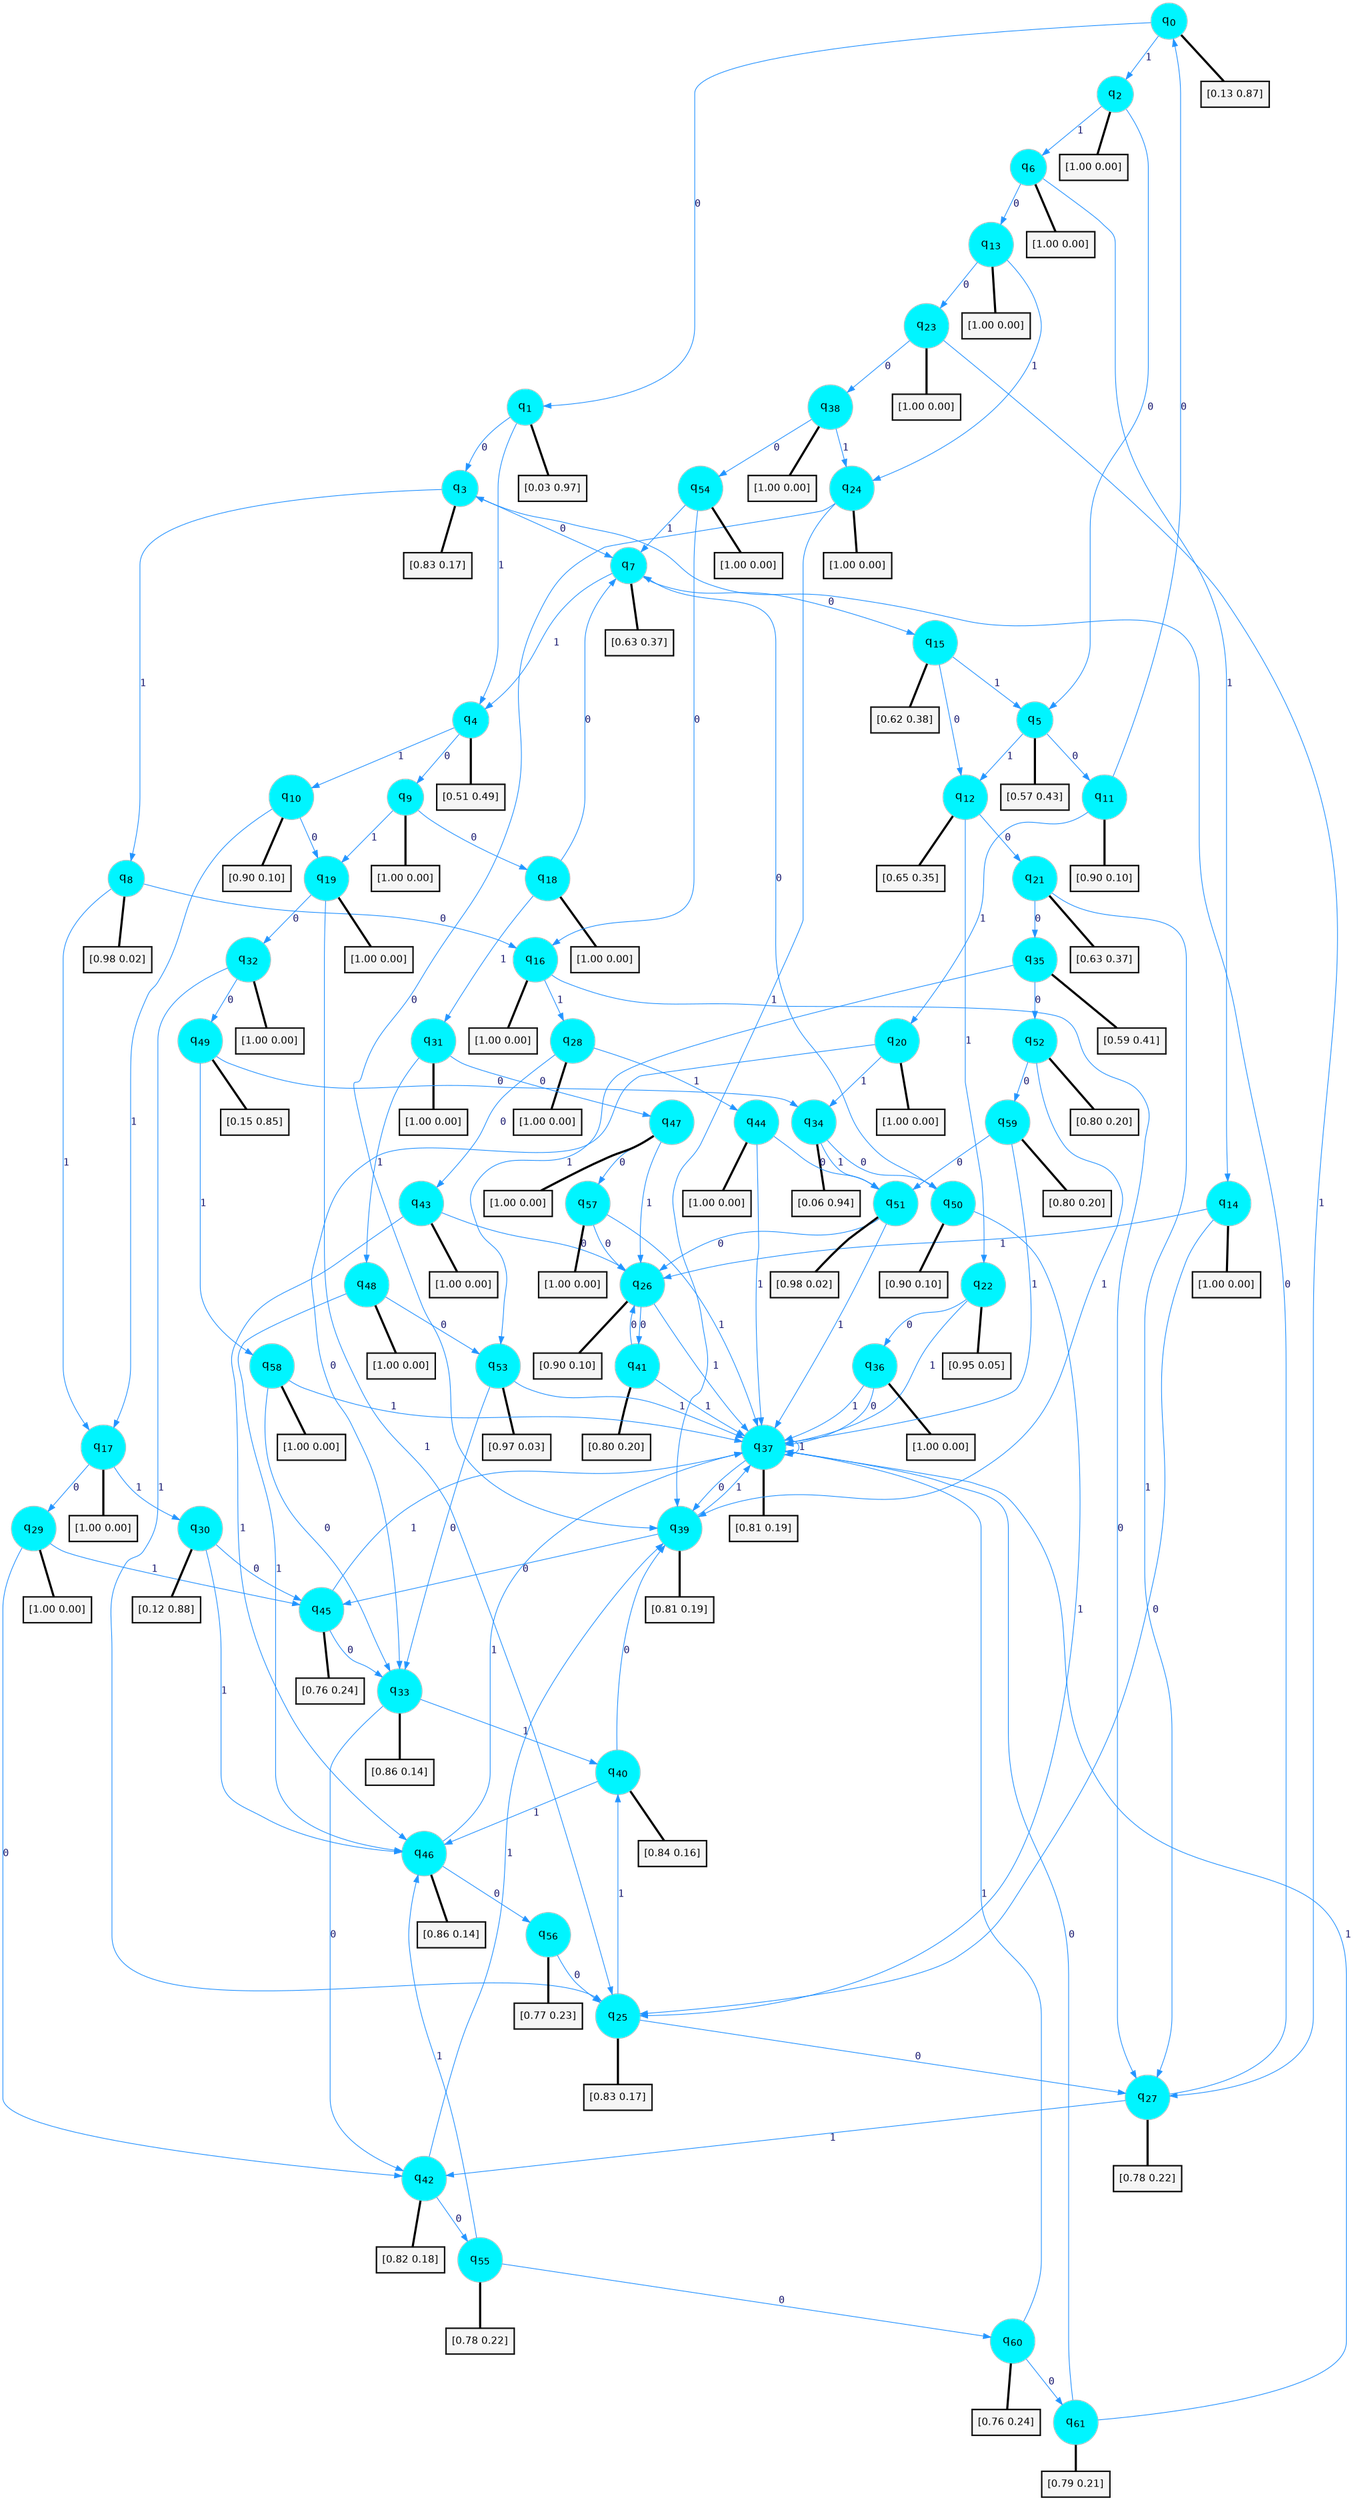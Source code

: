 digraph G {
graph [
bgcolor=transparent, dpi=300, rankdir=TD, size="40,25"];
node [
color=gray, fillcolor=turquoise1, fontcolor=black, fontname=Helvetica, fontsize=16, fontweight=bold, shape=circle, style=filled];
edge [
arrowsize=1, color=dodgerblue1, fontcolor=midnightblue, fontname=courier, fontweight=bold, penwidth=1, style=solid, weight=20];
0[label=<q<SUB>0</SUB>>];
1[label=<q<SUB>1</SUB>>];
2[label=<q<SUB>2</SUB>>];
3[label=<q<SUB>3</SUB>>];
4[label=<q<SUB>4</SUB>>];
5[label=<q<SUB>5</SUB>>];
6[label=<q<SUB>6</SUB>>];
7[label=<q<SUB>7</SUB>>];
8[label=<q<SUB>8</SUB>>];
9[label=<q<SUB>9</SUB>>];
10[label=<q<SUB>10</SUB>>];
11[label=<q<SUB>11</SUB>>];
12[label=<q<SUB>12</SUB>>];
13[label=<q<SUB>13</SUB>>];
14[label=<q<SUB>14</SUB>>];
15[label=<q<SUB>15</SUB>>];
16[label=<q<SUB>16</SUB>>];
17[label=<q<SUB>17</SUB>>];
18[label=<q<SUB>18</SUB>>];
19[label=<q<SUB>19</SUB>>];
20[label=<q<SUB>20</SUB>>];
21[label=<q<SUB>21</SUB>>];
22[label=<q<SUB>22</SUB>>];
23[label=<q<SUB>23</SUB>>];
24[label=<q<SUB>24</SUB>>];
25[label=<q<SUB>25</SUB>>];
26[label=<q<SUB>26</SUB>>];
27[label=<q<SUB>27</SUB>>];
28[label=<q<SUB>28</SUB>>];
29[label=<q<SUB>29</SUB>>];
30[label=<q<SUB>30</SUB>>];
31[label=<q<SUB>31</SUB>>];
32[label=<q<SUB>32</SUB>>];
33[label=<q<SUB>33</SUB>>];
34[label=<q<SUB>34</SUB>>];
35[label=<q<SUB>35</SUB>>];
36[label=<q<SUB>36</SUB>>];
37[label=<q<SUB>37</SUB>>];
38[label=<q<SUB>38</SUB>>];
39[label=<q<SUB>39</SUB>>];
40[label=<q<SUB>40</SUB>>];
41[label=<q<SUB>41</SUB>>];
42[label=<q<SUB>42</SUB>>];
43[label=<q<SUB>43</SUB>>];
44[label=<q<SUB>44</SUB>>];
45[label=<q<SUB>45</SUB>>];
46[label=<q<SUB>46</SUB>>];
47[label=<q<SUB>47</SUB>>];
48[label=<q<SUB>48</SUB>>];
49[label=<q<SUB>49</SUB>>];
50[label=<q<SUB>50</SUB>>];
51[label=<q<SUB>51</SUB>>];
52[label=<q<SUB>52</SUB>>];
53[label=<q<SUB>53</SUB>>];
54[label=<q<SUB>54</SUB>>];
55[label=<q<SUB>55</SUB>>];
56[label=<q<SUB>56</SUB>>];
57[label=<q<SUB>57</SUB>>];
58[label=<q<SUB>58</SUB>>];
59[label=<q<SUB>59</SUB>>];
60[label=<q<SUB>60</SUB>>];
61[label=<q<SUB>61</SUB>>];
62[label="[0.13 0.87]", shape=box,fontcolor=black, fontname=Helvetica, fontsize=14, penwidth=2, fillcolor=whitesmoke,color=black];
63[label="[0.03 0.97]", shape=box,fontcolor=black, fontname=Helvetica, fontsize=14, penwidth=2, fillcolor=whitesmoke,color=black];
64[label="[1.00 0.00]", shape=box,fontcolor=black, fontname=Helvetica, fontsize=14, penwidth=2, fillcolor=whitesmoke,color=black];
65[label="[0.83 0.17]", shape=box,fontcolor=black, fontname=Helvetica, fontsize=14, penwidth=2, fillcolor=whitesmoke,color=black];
66[label="[0.51 0.49]", shape=box,fontcolor=black, fontname=Helvetica, fontsize=14, penwidth=2, fillcolor=whitesmoke,color=black];
67[label="[0.57 0.43]", shape=box,fontcolor=black, fontname=Helvetica, fontsize=14, penwidth=2, fillcolor=whitesmoke,color=black];
68[label="[1.00 0.00]", shape=box,fontcolor=black, fontname=Helvetica, fontsize=14, penwidth=2, fillcolor=whitesmoke,color=black];
69[label="[0.63 0.37]", shape=box,fontcolor=black, fontname=Helvetica, fontsize=14, penwidth=2, fillcolor=whitesmoke,color=black];
70[label="[0.98 0.02]", shape=box,fontcolor=black, fontname=Helvetica, fontsize=14, penwidth=2, fillcolor=whitesmoke,color=black];
71[label="[1.00 0.00]", shape=box,fontcolor=black, fontname=Helvetica, fontsize=14, penwidth=2, fillcolor=whitesmoke,color=black];
72[label="[0.90 0.10]", shape=box,fontcolor=black, fontname=Helvetica, fontsize=14, penwidth=2, fillcolor=whitesmoke,color=black];
73[label="[0.90 0.10]", shape=box,fontcolor=black, fontname=Helvetica, fontsize=14, penwidth=2, fillcolor=whitesmoke,color=black];
74[label="[0.65 0.35]", shape=box,fontcolor=black, fontname=Helvetica, fontsize=14, penwidth=2, fillcolor=whitesmoke,color=black];
75[label="[1.00 0.00]", shape=box,fontcolor=black, fontname=Helvetica, fontsize=14, penwidth=2, fillcolor=whitesmoke,color=black];
76[label="[1.00 0.00]", shape=box,fontcolor=black, fontname=Helvetica, fontsize=14, penwidth=2, fillcolor=whitesmoke,color=black];
77[label="[0.62 0.38]", shape=box,fontcolor=black, fontname=Helvetica, fontsize=14, penwidth=2, fillcolor=whitesmoke,color=black];
78[label="[1.00 0.00]", shape=box,fontcolor=black, fontname=Helvetica, fontsize=14, penwidth=2, fillcolor=whitesmoke,color=black];
79[label="[1.00 0.00]", shape=box,fontcolor=black, fontname=Helvetica, fontsize=14, penwidth=2, fillcolor=whitesmoke,color=black];
80[label="[1.00 0.00]", shape=box,fontcolor=black, fontname=Helvetica, fontsize=14, penwidth=2, fillcolor=whitesmoke,color=black];
81[label="[1.00 0.00]", shape=box,fontcolor=black, fontname=Helvetica, fontsize=14, penwidth=2, fillcolor=whitesmoke,color=black];
82[label="[1.00 0.00]", shape=box,fontcolor=black, fontname=Helvetica, fontsize=14, penwidth=2, fillcolor=whitesmoke,color=black];
83[label="[0.63 0.37]", shape=box,fontcolor=black, fontname=Helvetica, fontsize=14, penwidth=2, fillcolor=whitesmoke,color=black];
84[label="[0.95 0.05]", shape=box,fontcolor=black, fontname=Helvetica, fontsize=14, penwidth=2, fillcolor=whitesmoke,color=black];
85[label="[1.00 0.00]", shape=box,fontcolor=black, fontname=Helvetica, fontsize=14, penwidth=2, fillcolor=whitesmoke,color=black];
86[label="[1.00 0.00]", shape=box,fontcolor=black, fontname=Helvetica, fontsize=14, penwidth=2, fillcolor=whitesmoke,color=black];
87[label="[0.83 0.17]", shape=box,fontcolor=black, fontname=Helvetica, fontsize=14, penwidth=2, fillcolor=whitesmoke,color=black];
88[label="[0.90 0.10]", shape=box,fontcolor=black, fontname=Helvetica, fontsize=14, penwidth=2, fillcolor=whitesmoke,color=black];
89[label="[0.78 0.22]", shape=box,fontcolor=black, fontname=Helvetica, fontsize=14, penwidth=2, fillcolor=whitesmoke,color=black];
90[label="[1.00 0.00]", shape=box,fontcolor=black, fontname=Helvetica, fontsize=14, penwidth=2, fillcolor=whitesmoke,color=black];
91[label="[1.00 0.00]", shape=box,fontcolor=black, fontname=Helvetica, fontsize=14, penwidth=2, fillcolor=whitesmoke,color=black];
92[label="[0.12 0.88]", shape=box,fontcolor=black, fontname=Helvetica, fontsize=14, penwidth=2, fillcolor=whitesmoke,color=black];
93[label="[1.00 0.00]", shape=box,fontcolor=black, fontname=Helvetica, fontsize=14, penwidth=2, fillcolor=whitesmoke,color=black];
94[label="[1.00 0.00]", shape=box,fontcolor=black, fontname=Helvetica, fontsize=14, penwidth=2, fillcolor=whitesmoke,color=black];
95[label="[0.86 0.14]", shape=box,fontcolor=black, fontname=Helvetica, fontsize=14, penwidth=2, fillcolor=whitesmoke,color=black];
96[label="[0.06 0.94]", shape=box,fontcolor=black, fontname=Helvetica, fontsize=14, penwidth=2, fillcolor=whitesmoke,color=black];
97[label="[0.59 0.41]", shape=box,fontcolor=black, fontname=Helvetica, fontsize=14, penwidth=2, fillcolor=whitesmoke,color=black];
98[label="[1.00 0.00]", shape=box,fontcolor=black, fontname=Helvetica, fontsize=14, penwidth=2, fillcolor=whitesmoke,color=black];
99[label="[0.81 0.19]", shape=box,fontcolor=black, fontname=Helvetica, fontsize=14, penwidth=2, fillcolor=whitesmoke,color=black];
100[label="[1.00 0.00]", shape=box,fontcolor=black, fontname=Helvetica, fontsize=14, penwidth=2, fillcolor=whitesmoke,color=black];
101[label="[0.81 0.19]", shape=box,fontcolor=black, fontname=Helvetica, fontsize=14, penwidth=2, fillcolor=whitesmoke,color=black];
102[label="[0.84 0.16]", shape=box,fontcolor=black, fontname=Helvetica, fontsize=14, penwidth=2, fillcolor=whitesmoke,color=black];
103[label="[0.80 0.20]", shape=box,fontcolor=black, fontname=Helvetica, fontsize=14, penwidth=2, fillcolor=whitesmoke,color=black];
104[label="[0.82 0.18]", shape=box,fontcolor=black, fontname=Helvetica, fontsize=14, penwidth=2, fillcolor=whitesmoke,color=black];
105[label="[1.00 0.00]", shape=box,fontcolor=black, fontname=Helvetica, fontsize=14, penwidth=2, fillcolor=whitesmoke,color=black];
106[label="[1.00 0.00]", shape=box,fontcolor=black, fontname=Helvetica, fontsize=14, penwidth=2, fillcolor=whitesmoke,color=black];
107[label="[0.76 0.24]", shape=box,fontcolor=black, fontname=Helvetica, fontsize=14, penwidth=2, fillcolor=whitesmoke,color=black];
108[label="[0.86 0.14]", shape=box,fontcolor=black, fontname=Helvetica, fontsize=14, penwidth=2, fillcolor=whitesmoke,color=black];
109[label="[1.00 0.00]", shape=box,fontcolor=black, fontname=Helvetica, fontsize=14, penwidth=2, fillcolor=whitesmoke,color=black];
110[label="[1.00 0.00]", shape=box,fontcolor=black, fontname=Helvetica, fontsize=14, penwidth=2, fillcolor=whitesmoke,color=black];
111[label="[0.15 0.85]", shape=box,fontcolor=black, fontname=Helvetica, fontsize=14, penwidth=2, fillcolor=whitesmoke,color=black];
112[label="[0.90 0.10]", shape=box,fontcolor=black, fontname=Helvetica, fontsize=14, penwidth=2, fillcolor=whitesmoke,color=black];
113[label="[0.98 0.02]", shape=box,fontcolor=black, fontname=Helvetica, fontsize=14, penwidth=2, fillcolor=whitesmoke,color=black];
114[label="[0.80 0.20]", shape=box,fontcolor=black, fontname=Helvetica, fontsize=14, penwidth=2, fillcolor=whitesmoke,color=black];
115[label="[0.97 0.03]", shape=box,fontcolor=black, fontname=Helvetica, fontsize=14, penwidth=2, fillcolor=whitesmoke,color=black];
116[label="[1.00 0.00]", shape=box,fontcolor=black, fontname=Helvetica, fontsize=14, penwidth=2, fillcolor=whitesmoke,color=black];
117[label="[0.78 0.22]", shape=box,fontcolor=black, fontname=Helvetica, fontsize=14, penwidth=2, fillcolor=whitesmoke,color=black];
118[label="[0.77 0.23]", shape=box,fontcolor=black, fontname=Helvetica, fontsize=14, penwidth=2, fillcolor=whitesmoke,color=black];
119[label="[1.00 0.00]", shape=box,fontcolor=black, fontname=Helvetica, fontsize=14, penwidth=2, fillcolor=whitesmoke,color=black];
120[label="[1.00 0.00]", shape=box,fontcolor=black, fontname=Helvetica, fontsize=14, penwidth=2, fillcolor=whitesmoke,color=black];
121[label="[0.80 0.20]", shape=box,fontcolor=black, fontname=Helvetica, fontsize=14, penwidth=2, fillcolor=whitesmoke,color=black];
122[label="[0.76 0.24]", shape=box,fontcolor=black, fontname=Helvetica, fontsize=14, penwidth=2, fillcolor=whitesmoke,color=black];
123[label="[0.79 0.21]", shape=box,fontcolor=black, fontname=Helvetica, fontsize=14, penwidth=2, fillcolor=whitesmoke,color=black];
0->1 [label=0];
0->2 [label=1];
0->62 [arrowhead=none, penwidth=3,color=black];
1->3 [label=0];
1->4 [label=1];
1->63 [arrowhead=none, penwidth=3,color=black];
2->5 [label=0];
2->6 [label=1];
2->64 [arrowhead=none, penwidth=3,color=black];
3->7 [label=0];
3->8 [label=1];
3->65 [arrowhead=none, penwidth=3,color=black];
4->9 [label=0];
4->10 [label=1];
4->66 [arrowhead=none, penwidth=3,color=black];
5->11 [label=0];
5->12 [label=1];
5->67 [arrowhead=none, penwidth=3,color=black];
6->13 [label=0];
6->14 [label=1];
6->68 [arrowhead=none, penwidth=3,color=black];
7->15 [label=0];
7->4 [label=1];
7->69 [arrowhead=none, penwidth=3,color=black];
8->16 [label=0];
8->17 [label=1];
8->70 [arrowhead=none, penwidth=3,color=black];
9->18 [label=0];
9->19 [label=1];
9->71 [arrowhead=none, penwidth=3,color=black];
10->19 [label=0];
10->17 [label=1];
10->72 [arrowhead=none, penwidth=3,color=black];
11->0 [label=0];
11->20 [label=1];
11->73 [arrowhead=none, penwidth=3,color=black];
12->21 [label=0];
12->22 [label=1];
12->74 [arrowhead=none, penwidth=3,color=black];
13->23 [label=0];
13->24 [label=1];
13->75 [arrowhead=none, penwidth=3,color=black];
14->25 [label=0];
14->26 [label=1];
14->76 [arrowhead=none, penwidth=3,color=black];
15->12 [label=0];
15->5 [label=1];
15->77 [arrowhead=none, penwidth=3,color=black];
16->27 [label=0];
16->28 [label=1];
16->78 [arrowhead=none, penwidth=3,color=black];
17->29 [label=0];
17->30 [label=1];
17->79 [arrowhead=none, penwidth=3,color=black];
18->7 [label=0];
18->31 [label=1];
18->80 [arrowhead=none, penwidth=3,color=black];
19->32 [label=0];
19->25 [label=1];
19->81 [arrowhead=none, penwidth=3,color=black];
20->33 [label=0];
20->34 [label=1];
20->82 [arrowhead=none, penwidth=3,color=black];
21->35 [label=0];
21->27 [label=1];
21->83 [arrowhead=none, penwidth=3,color=black];
22->36 [label=0];
22->37 [label=1];
22->84 [arrowhead=none, penwidth=3,color=black];
23->38 [label=0];
23->27 [label=1];
23->85 [arrowhead=none, penwidth=3,color=black];
24->39 [label=0];
24->39 [label=1];
24->86 [arrowhead=none, penwidth=3,color=black];
25->27 [label=0];
25->40 [label=1];
25->87 [arrowhead=none, penwidth=3,color=black];
26->41 [label=0];
26->37 [label=1];
26->88 [arrowhead=none, penwidth=3,color=black];
27->3 [label=0];
27->42 [label=1];
27->89 [arrowhead=none, penwidth=3,color=black];
28->43 [label=0];
28->44 [label=1];
28->90 [arrowhead=none, penwidth=3,color=black];
29->42 [label=0];
29->45 [label=1];
29->91 [arrowhead=none, penwidth=3,color=black];
30->45 [label=0];
30->46 [label=1];
30->92 [arrowhead=none, penwidth=3,color=black];
31->47 [label=0];
31->48 [label=1];
31->93 [arrowhead=none, penwidth=3,color=black];
32->49 [label=0];
32->25 [label=1];
32->94 [arrowhead=none, penwidth=3,color=black];
33->42 [label=0];
33->40 [label=1];
33->95 [arrowhead=none, penwidth=3,color=black];
34->50 [label=0];
34->51 [label=1];
34->96 [arrowhead=none, penwidth=3,color=black];
35->52 [label=0];
35->53 [label=1];
35->97 [arrowhead=none, penwidth=3,color=black];
36->37 [label=0];
36->37 [label=1];
36->98 [arrowhead=none, penwidth=3,color=black];
37->39 [label=0];
37->37 [label=1];
37->99 [arrowhead=none, penwidth=3,color=black];
38->54 [label=0];
38->24 [label=1];
38->100 [arrowhead=none, penwidth=3,color=black];
39->45 [label=0];
39->37 [label=1];
39->101 [arrowhead=none, penwidth=3,color=black];
40->39 [label=0];
40->46 [label=1];
40->102 [arrowhead=none, penwidth=3,color=black];
41->26 [label=0];
41->37 [label=1];
41->103 [arrowhead=none, penwidth=3,color=black];
42->55 [label=0];
42->39 [label=1];
42->104 [arrowhead=none, penwidth=3,color=black];
43->26 [label=0];
43->46 [label=1];
43->105 [arrowhead=none, penwidth=3,color=black];
44->51 [label=0];
44->37 [label=1];
44->106 [arrowhead=none, penwidth=3,color=black];
45->33 [label=0];
45->37 [label=1];
45->107 [arrowhead=none, penwidth=3,color=black];
46->56 [label=0];
46->37 [label=1];
46->108 [arrowhead=none, penwidth=3,color=black];
47->57 [label=0];
47->26 [label=1];
47->109 [arrowhead=none, penwidth=3,color=black];
48->53 [label=0];
48->46 [label=1];
48->110 [arrowhead=none, penwidth=3,color=black];
49->34 [label=0];
49->58 [label=1];
49->111 [arrowhead=none, penwidth=3,color=black];
50->7 [label=0];
50->25 [label=1];
50->112 [arrowhead=none, penwidth=3,color=black];
51->26 [label=0];
51->37 [label=1];
51->113 [arrowhead=none, penwidth=3,color=black];
52->59 [label=0];
52->39 [label=1];
52->114 [arrowhead=none, penwidth=3,color=black];
53->33 [label=0];
53->37 [label=1];
53->115 [arrowhead=none, penwidth=3,color=black];
54->16 [label=0];
54->7 [label=1];
54->116 [arrowhead=none, penwidth=3,color=black];
55->60 [label=0];
55->46 [label=1];
55->117 [arrowhead=none, penwidth=3,color=black];
56->25 [label=0];
56->118 [arrowhead=none, penwidth=3,color=black];
57->26 [label=0];
57->37 [label=1];
57->119 [arrowhead=none, penwidth=3,color=black];
58->33 [label=0];
58->37 [label=1];
58->120 [arrowhead=none, penwidth=3,color=black];
59->51 [label=0];
59->37 [label=1];
59->121 [arrowhead=none, penwidth=3,color=black];
60->61 [label=0];
60->37 [label=1];
60->122 [arrowhead=none, penwidth=3,color=black];
61->37 [label=0];
61->37 [label=1];
61->123 [arrowhead=none, penwidth=3,color=black];
}
